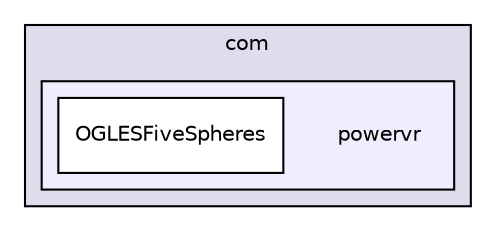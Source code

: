 digraph "PVR/SDK_3.4/Examples/Intermediate/FiveSpheres/OGLES/Build/Android/src/com/powervr" {
  compound=true
  node [ fontsize="10", fontname="Helvetica"];
  edge [ labelfontsize="10", labelfontname="Helvetica"];
  subgraph clusterdir_b984e8c9dcea0a81bee52676e4e1cad6 {
    graph [ bgcolor="#ddddee", pencolor="black", label="com" fontname="Helvetica", fontsize="10", URL="dir_b984e8c9dcea0a81bee52676e4e1cad6.html"]
  subgraph clusterdir_0b792b4b1229f8d7127cc008541367d0 {
    graph [ bgcolor="#eeeeff", pencolor="black", label="" URL="dir_0b792b4b1229f8d7127cc008541367d0.html"];
    dir_0b792b4b1229f8d7127cc008541367d0 [shape=plaintext label="powervr"];
    dir_12e12e5df6f1beb743a6f69014252a55 [shape=box label="OGLESFiveSpheres" color="black" fillcolor="white" style="filled" URL="dir_12e12e5df6f1beb743a6f69014252a55.html"];
  }
  }
}
